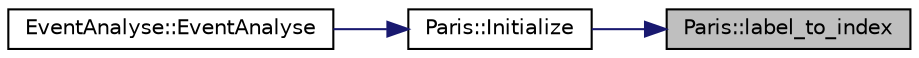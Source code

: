 digraph "Paris::label_to_index"
{
 // LATEX_PDF_SIZE
  edge [fontname="Helvetica",fontsize="10",labelfontname="Helvetica",labelfontsize="10"];
  node [fontname="Helvetica",fontsize="10",shape=record];
  rankdir="RL";
  Node1 [label="Paris::label_to_index",height=0.2,width=0.4,color="black", fillcolor="grey75", style="filled", fontcolor="black",tooltip=" "];
  Node1 -> Node2 [dir="back",color="midnightblue",fontsize="10",style="solid",fontname="Helvetica"];
  Node2 [label="Paris::Initialize",height=0.2,width=0.4,color="black", fillcolor="white", style="filled",URL="$class_paris.html#accb2dc0034a5913574a98e2d47409bcf",tooltip=" "];
  Node2 -> Node3 [dir="back",color="midnightblue",fontsize="10",style="solid",fontname="Helvetica"];
  Node3 [label="EventAnalyse::EventAnalyse",height=0.2,width=0.4,color="black", fillcolor="white", style="filled",URL="$class_event_analyse.html#ad1a958082173e421e93221ce6759c850",tooltip=" "];
}
